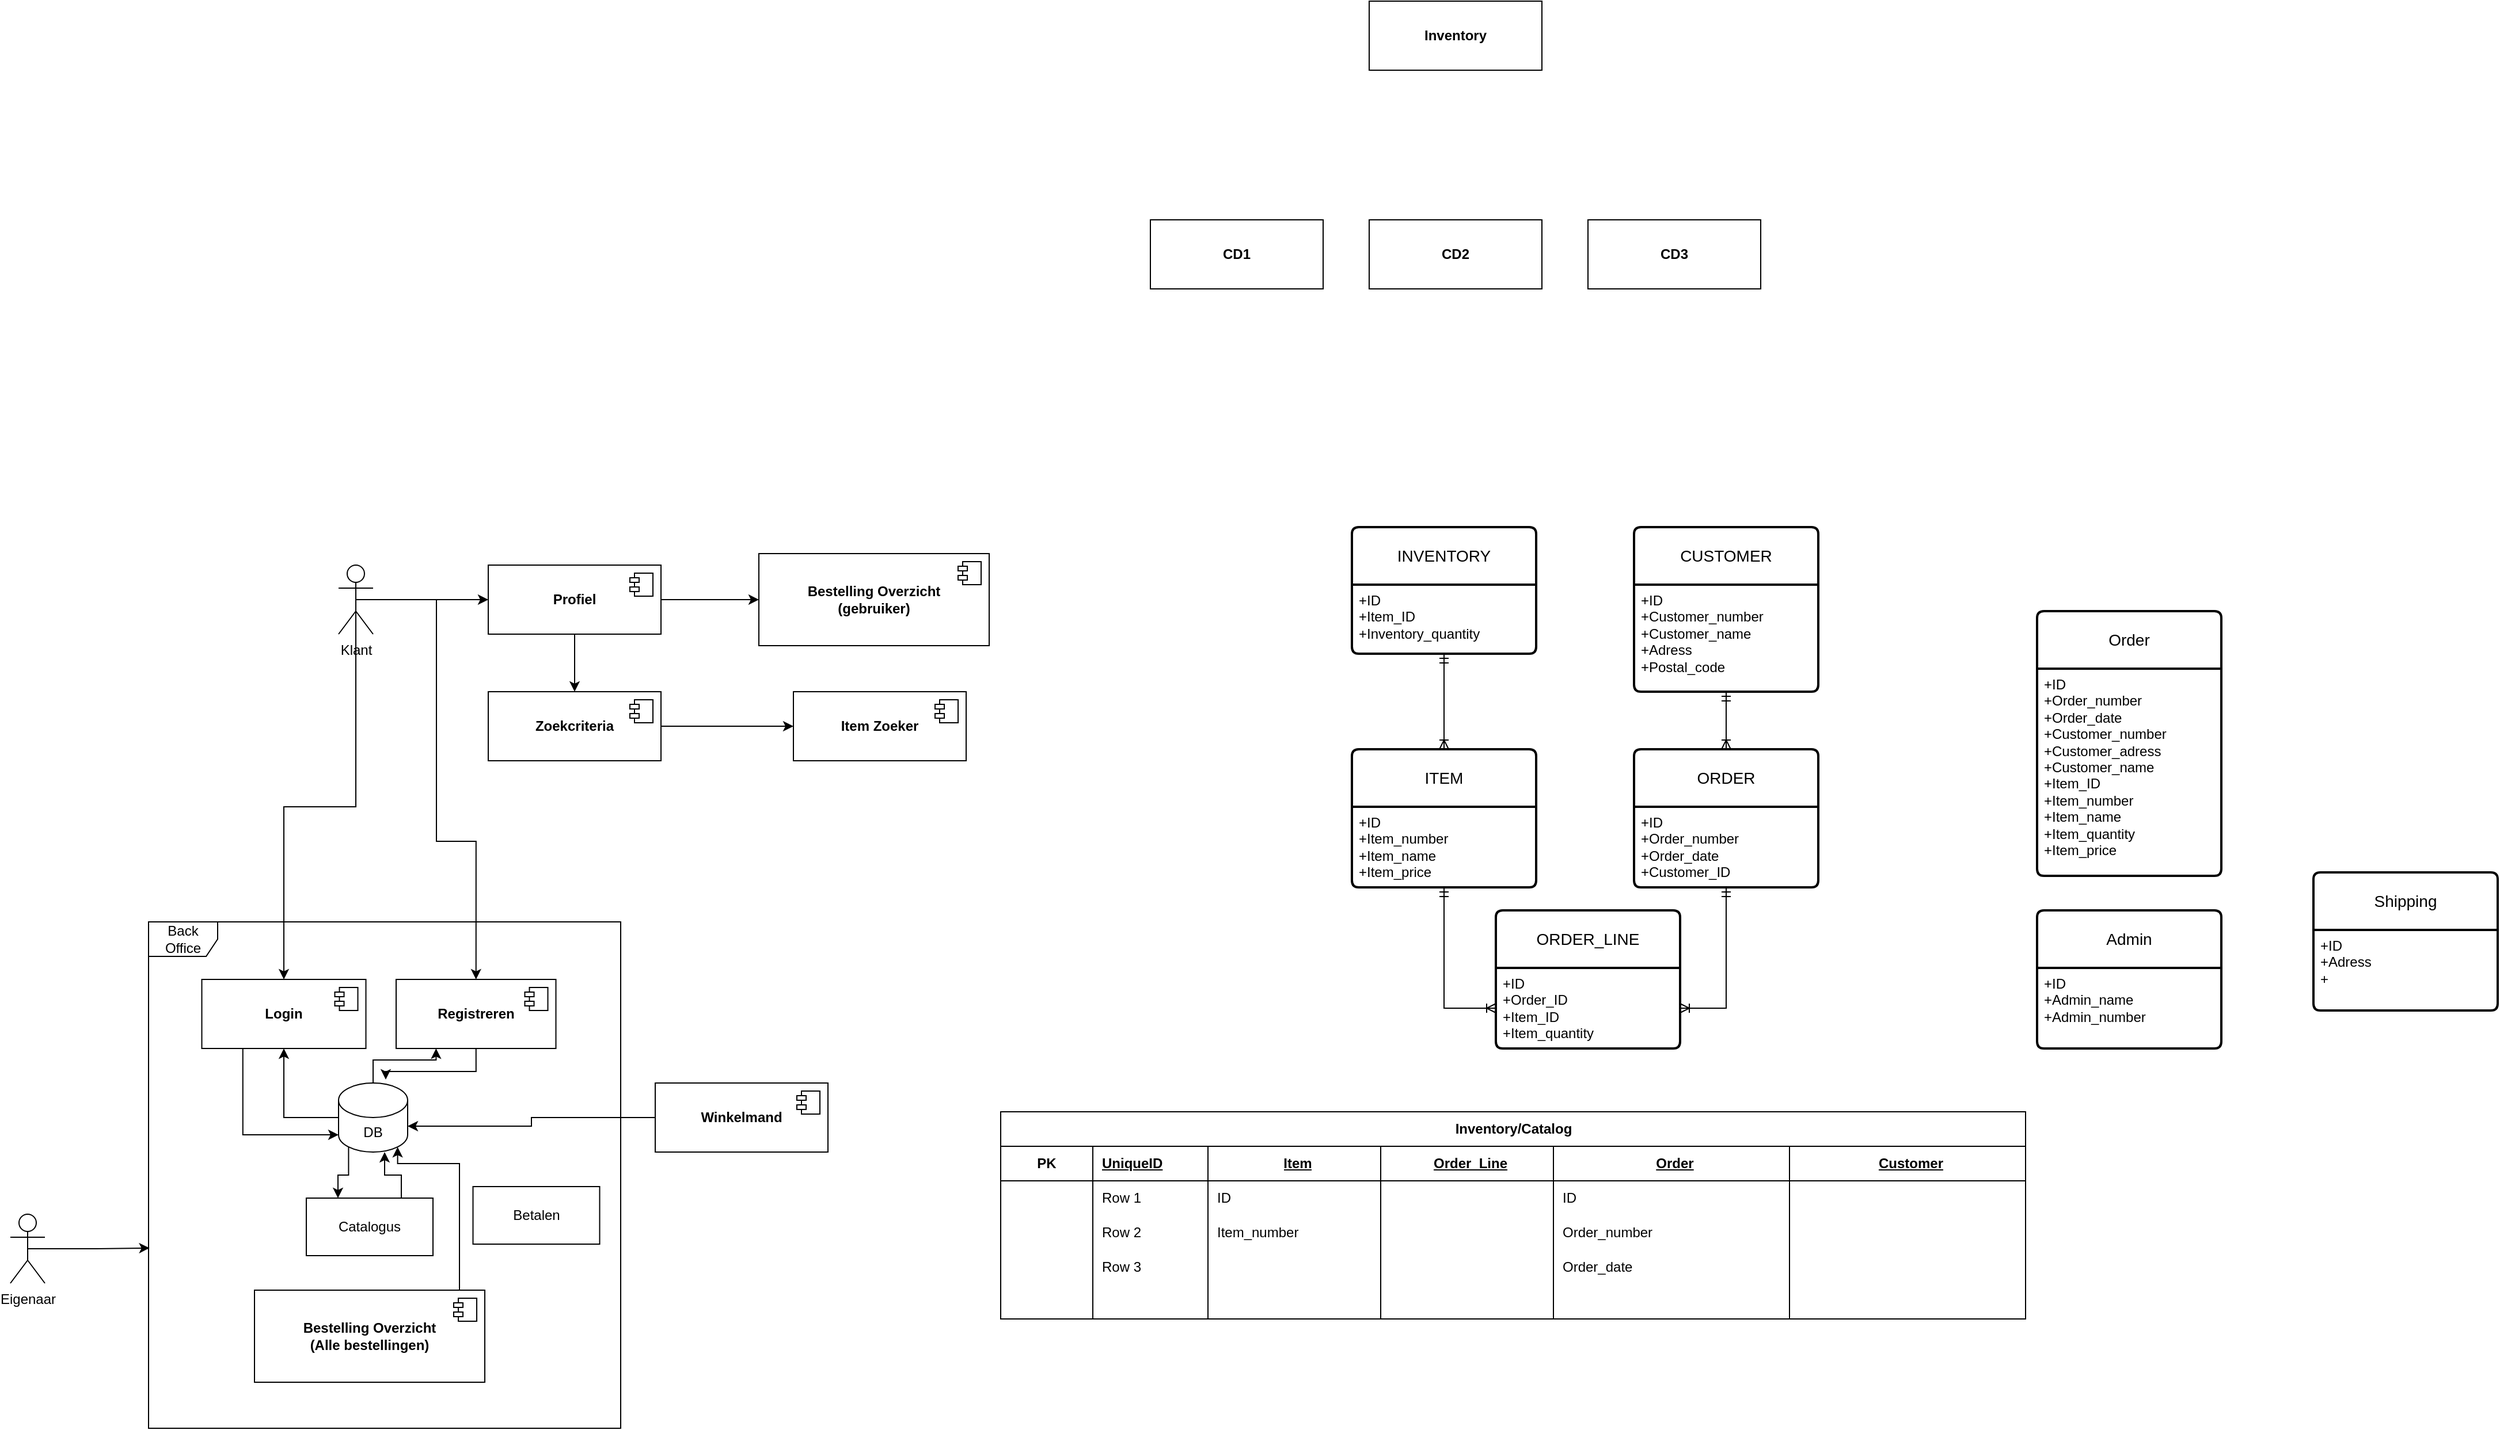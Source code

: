 <mxfile version="26.0.9">
  <diagram name="Page-1" id="MG5Rrk7wZsKE5ejhNIj8">
    <mxGraphModel dx="754" dy="1662" grid="1" gridSize="10" guides="1" tooltips="1" connect="1" arrows="1" fold="1" page="1" pageScale="1" pageWidth="850" pageHeight="1100" math="0" shadow="0">
      <root>
        <mxCell id="0" />
        <mxCell id="1" parent="0" />
        <mxCell id="qw8cflP6BqBoUnP9I9yA-62" style="edgeStyle=orthogonalEdgeStyle;rounded=0;orthogonalLoop=1;jettySize=auto;html=1;exitX=0.5;exitY=0.5;exitDx=0;exitDy=0;exitPerimeter=0;entryX=0;entryY=0.5;entryDx=0;entryDy=0;" parent="1" source="qw8cflP6BqBoUnP9I9yA-1" target="qw8cflP6BqBoUnP9I9yA-47" edge="1">
          <mxGeometry relative="1" as="geometry" />
        </mxCell>
        <mxCell id="qw8cflP6BqBoUnP9I9yA-67" style="edgeStyle=orthogonalEdgeStyle;rounded=0;orthogonalLoop=1;jettySize=auto;html=1;exitX=0.5;exitY=0.5;exitDx=0;exitDy=0;exitPerimeter=0;entryX=0.5;entryY=0;entryDx=0;entryDy=0;" parent="1" source="qw8cflP6BqBoUnP9I9yA-1" target="qw8cflP6BqBoUnP9I9yA-29" edge="1">
          <mxGeometry relative="1" as="geometry" />
        </mxCell>
        <mxCell id="qw8cflP6BqBoUnP9I9yA-68" style="edgeStyle=orthogonalEdgeStyle;rounded=0;orthogonalLoop=1;jettySize=auto;html=1;exitX=0.5;exitY=0.5;exitDx=0;exitDy=0;exitPerimeter=0;entryX=0.5;entryY=0;entryDx=0;entryDy=0;" parent="1" source="qw8cflP6BqBoUnP9I9yA-1" target="qw8cflP6BqBoUnP9I9yA-31" edge="1">
          <mxGeometry relative="1" as="geometry">
            <Array as="points">
              <mxPoint x="400" y="320" />
              <mxPoint x="400" y="530" />
              <mxPoint x="434" y="530" />
            </Array>
          </mxGeometry>
        </mxCell>
        <mxCell id="qw8cflP6BqBoUnP9I9yA-1" value="Klant" style="shape=umlActor;verticalLabelPosition=bottom;verticalAlign=top;html=1;outlineConnect=0;" parent="1" vertex="1">
          <mxGeometry x="315" y="290" width="30" height="60" as="geometry" />
        </mxCell>
        <mxCell id="qw8cflP6BqBoUnP9I9yA-12" value="Betalen" style="html=1;whiteSpace=wrap;" parent="1" vertex="1">
          <mxGeometry x="431.75" y="830" width="110" height="50" as="geometry" />
        </mxCell>
        <mxCell id="qw8cflP6BqBoUnP9I9yA-19" value="Eigenaar" style="shape=umlActor;verticalLabelPosition=bottom;verticalAlign=top;html=1;outlineConnect=0;" parent="1" vertex="1">
          <mxGeometry x="30" y="854" width="30" height="60" as="geometry" />
        </mxCell>
        <mxCell id="qw8cflP6BqBoUnP9I9yA-45" value="&lt;b&gt;Item Zoeker&lt;/b&gt;" style="html=1;dropTarget=0;whiteSpace=wrap;" parent="1" vertex="1">
          <mxGeometry x="710" y="400" width="150" height="60" as="geometry" />
        </mxCell>
        <mxCell id="qw8cflP6BqBoUnP9I9yA-46" value="" style="shape=module;jettyWidth=8;jettyHeight=4;" parent="qw8cflP6BqBoUnP9I9yA-45" vertex="1">
          <mxGeometry x="1" width="20" height="20" relative="1" as="geometry">
            <mxPoint x="-27" y="7" as="offset" />
          </mxGeometry>
        </mxCell>
        <mxCell id="qw8cflP6BqBoUnP9I9yA-59" style="edgeStyle=orthogonalEdgeStyle;rounded=0;orthogonalLoop=1;jettySize=auto;html=1;exitX=0.5;exitY=1;exitDx=0;exitDy=0;entryX=0.5;entryY=0;entryDx=0;entryDy=0;" parent="1" source="qw8cflP6BqBoUnP9I9yA-47" target="qw8cflP6BqBoUnP9I9yA-49" edge="1">
          <mxGeometry relative="1" as="geometry" />
        </mxCell>
        <mxCell id="qw8cflP6BqBoUnP9I9yA-61" style="edgeStyle=orthogonalEdgeStyle;rounded=0;orthogonalLoop=1;jettySize=auto;html=1;exitX=1;exitY=0.5;exitDx=0;exitDy=0;entryX=0;entryY=0.5;entryDx=0;entryDy=0;" parent="1" source="qw8cflP6BqBoUnP9I9yA-47" target="qw8cflP6BqBoUnP9I9yA-51" edge="1">
          <mxGeometry relative="1" as="geometry" />
        </mxCell>
        <mxCell id="qw8cflP6BqBoUnP9I9yA-47" value="&lt;b&gt;Profiel&lt;/b&gt;" style="html=1;dropTarget=0;whiteSpace=wrap;" parent="1" vertex="1">
          <mxGeometry x="445" y="290" width="150" height="60" as="geometry" />
        </mxCell>
        <mxCell id="qw8cflP6BqBoUnP9I9yA-48" value="" style="shape=module;jettyWidth=8;jettyHeight=4;" parent="qw8cflP6BqBoUnP9I9yA-47" vertex="1">
          <mxGeometry x="1" width="20" height="20" relative="1" as="geometry">
            <mxPoint x="-27" y="7" as="offset" />
          </mxGeometry>
        </mxCell>
        <mxCell id="qw8cflP6BqBoUnP9I9yA-66" value="" style="edgeStyle=orthogonalEdgeStyle;rounded=0;orthogonalLoop=1;jettySize=auto;html=1;" parent="1" source="qw8cflP6BqBoUnP9I9yA-49" target="qw8cflP6BqBoUnP9I9yA-45" edge="1">
          <mxGeometry relative="1" as="geometry" />
        </mxCell>
        <mxCell id="qw8cflP6BqBoUnP9I9yA-49" value="&lt;b&gt;Zoekcriteria&lt;/b&gt;" style="html=1;dropTarget=0;whiteSpace=wrap;" parent="1" vertex="1">
          <mxGeometry x="445" y="400" width="150" height="60" as="geometry" />
        </mxCell>
        <mxCell id="qw8cflP6BqBoUnP9I9yA-50" value="" style="shape=module;jettyWidth=8;jettyHeight=4;" parent="qw8cflP6BqBoUnP9I9yA-49" vertex="1">
          <mxGeometry x="1" width="20" height="20" relative="1" as="geometry">
            <mxPoint x="-27" y="7" as="offset" />
          </mxGeometry>
        </mxCell>
        <mxCell id="qw8cflP6BqBoUnP9I9yA-51" value="&lt;b&gt;Bestelling Overzicht&lt;/b&gt;&lt;div&gt;&lt;b&gt;(gebruiker)&lt;/b&gt;&lt;/div&gt;" style="html=1;dropTarget=0;whiteSpace=wrap;" parent="1" vertex="1">
          <mxGeometry x="680" y="280" width="200" height="80" as="geometry" />
        </mxCell>
        <mxCell id="qw8cflP6BqBoUnP9I9yA-52" value="" style="shape=module;jettyWidth=8;jettyHeight=4;" parent="qw8cflP6BqBoUnP9I9yA-51" vertex="1">
          <mxGeometry x="1" width="20" height="20" relative="1" as="geometry">
            <mxPoint x="-27" y="7" as="offset" />
          </mxGeometry>
        </mxCell>
        <mxCell id="qw8cflP6BqBoUnP9I9yA-54" value="&lt;b&gt;Winkelmand&lt;/b&gt;" style="html=1;dropTarget=0;whiteSpace=wrap;" parent="1" vertex="1">
          <mxGeometry x="590" y="740" width="150" height="60" as="geometry" />
        </mxCell>
        <mxCell id="qw8cflP6BqBoUnP9I9yA-55" value="" style="shape=module;jettyWidth=8;jettyHeight=4;" parent="qw8cflP6BqBoUnP9I9yA-54" vertex="1">
          <mxGeometry x="1" width="20" height="20" relative="1" as="geometry">
            <mxPoint x="-27" y="7" as="offset" />
          </mxGeometry>
        </mxCell>
        <mxCell id="qw8cflP6BqBoUnP9I9yA-56" value="&lt;b&gt;Bestelling Overzicht&lt;/b&gt;&lt;div&gt;&lt;b&gt;(Alle bestellingen)&lt;/b&gt;&lt;/div&gt;" style="html=1;dropTarget=0;whiteSpace=wrap;" parent="1" vertex="1">
          <mxGeometry x="242" y="920" width="200" height="80" as="geometry" />
        </mxCell>
        <mxCell id="qw8cflP6BqBoUnP9I9yA-57" value="" style="shape=module;jettyWidth=8;jettyHeight=4;" parent="qw8cflP6BqBoUnP9I9yA-56" vertex="1">
          <mxGeometry x="1" width="20" height="20" relative="1" as="geometry">
            <mxPoint x="-27" y="7" as="offset" />
          </mxGeometry>
        </mxCell>
        <mxCell id="qw8cflP6BqBoUnP9I9yA-63" style="edgeStyle=orthogonalEdgeStyle;rounded=0;orthogonalLoop=1;jettySize=auto;html=1;exitX=0.5;exitY=0.5;exitDx=0;exitDy=0;exitPerimeter=0;entryX=0.002;entryY=0.644;entryDx=0;entryDy=0;entryPerimeter=0;" parent="1" source="qw8cflP6BqBoUnP9I9yA-19" target="qw8cflP6BqBoUnP9I9yA-28" edge="1">
          <mxGeometry relative="1" as="geometry" />
        </mxCell>
        <mxCell id="qw8cflP6BqBoUnP9I9yA-28" value="Back Office" style="shape=umlFrame;whiteSpace=wrap;html=1;pointerEvents=0;container=0;" parent="1" vertex="1">
          <mxGeometry x="150" y="600" width="410" height="440" as="geometry" />
        </mxCell>
        <mxCell id="qw8cflP6BqBoUnP9I9yA-6" style="edgeStyle=orthogonalEdgeStyle;rounded=0;orthogonalLoop=1;jettySize=auto;html=1;exitX=0;exitY=0.5;exitDx=0;exitDy=0;exitPerimeter=0;entryX=0.5;entryY=1;entryDx=0;entryDy=0;" parent="1" source="qw8cflP6BqBoUnP9I9yA-4" target="qw8cflP6BqBoUnP9I9yA-29" edge="1">
          <mxGeometry relative="1" as="geometry">
            <mxPoint x="267.5" y="710" as="targetPoint" />
          </mxGeometry>
        </mxCell>
        <mxCell id="qw8cflP6BqBoUnP9I9yA-37" style="edgeStyle=orthogonalEdgeStyle;rounded=0;orthogonalLoop=1;jettySize=auto;html=1;exitX=0.5;exitY=0;exitDx=0;exitDy=0;exitPerimeter=0;entryX=0.25;entryY=1;entryDx=0;entryDy=0;" parent="1" source="qw8cflP6BqBoUnP9I9yA-4" target="qw8cflP6BqBoUnP9I9yA-31" edge="1">
          <mxGeometry relative="1" as="geometry">
            <Array as="points">
              <mxPoint x="345" y="720" />
              <mxPoint x="400" y="720" />
            </Array>
          </mxGeometry>
        </mxCell>
        <mxCell id="qw8cflP6BqBoUnP9I9yA-39" style="edgeStyle=orthogonalEdgeStyle;rounded=0;orthogonalLoop=1;jettySize=auto;html=1;exitX=0.145;exitY=1;exitDx=0;exitDy=-4.35;exitPerimeter=0;entryX=0.25;entryY=0;entryDx=0;entryDy=0;" parent="1" source="qw8cflP6BqBoUnP9I9yA-4" target="qw8cflP6BqBoUnP9I9yA-9" edge="1">
          <mxGeometry relative="1" as="geometry" />
        </mxCell>
        <mxCell id="qw8cflP6BqBoUnP9I9yA-4" value="DB" style="shape=cylinder3;whiteSpace=wrap;html=1;boundedLbl=1;backgroundOutline=1;size=15;container=0;" parent="1" vertex="1">
          <mxGeometry x="315" y="740" width="60" height="60" as="geometry" />
        </mxCell>
        <mxCell id="qw8cflP6BqBoUnP9I9yA-9" value="Catalogus" style="html=1;whiteSpace=wrap;container=0;" parent="1" vertex="1">
          <mxGeometry x="287" y="840" width="110" height="50" as="geometry" />
        </mxCell>
        <mxCell id="qw8cflP6BqBoUnP9I9yA-29" value="&lt;b&gt;Login&lt;/b&gt;" style="html=1;dropTarget=0;whiteSpace=wrap;container=0;" parent="1" vertex="1">
          <mxGeometry x="196.25" y="650" width="142.5" height="60" as="geometry" />
        </mxCell>
        <mxCell id="qw8cflP6BqBoUnP9I9yA-31" value="&lt;b&gt;Registreren&lt;/b&gt;" style="html=1;dropTarget=0;whiteSpace=wrap;container=0;" parent="1" vertex="1">
          <mxGeometry x="365" y="650" width="138.75" height="60" as="geometry" />
        </mxCell>
        <mxCell id="qw8cflP6BqBoUnP9I9yA-34" style="edgeStyle=orthogonalEdgeStyle;rounded=0;orthogonalLoop=1;jettySize=auto;html=1;exitX=0.25;exitY=1;exitDx=0;exitDy=0;entryX=0;entryY=1;entryDx=0;entryDy=-15;entryPerimeter=0;" parent="1" source="qw8cflP6BqBoUnP9I9yA-29" target="qw8cflP6BqBoUnP9I9yA-4" edge="1">
          <mxGeometry relative="1" as="geometry" />
        </mxCell>
        <mxCell id="qw8cflP6BqBoUnP9I9yA-38" style="edgeStyle=orthogonalEdgeStyle;rounded=0;orthogonalLoop=1;jettySize=auto;html=1;exitX=0.5;exitY=1;exitDx=0;exitDy=0;entryX=0.683;entryY=-0.05;entryDx=0;entryDy=0;entryPerimeter=0;" parent="1" source="qw8cflP6BqBoUnP9I9yA-31" target="qw8cflP6BqBoUnP9I9yA-4" edge="1">
          <mxGeometry relative="1" as="geometry" />
        </mxCell>
        <mxCell id="qw8cflP6BqBoUnP9I9yA-41" style="edgeStyle=orthogonalEdgeStyle;rounded=0;orthogonalLoop=1;jettySize=auto;html=1;exitX=0.75;exitY=0;exitDx=0;exitDy=0;entryX=0.667;entryY=1;entryDx=0;entryDy=0;entryPerimeter=0;" parent="1" source="qw8cflP6BqBoUnP9I9yA-9" target="qw8cflP6BqBoUnP9I9yA-4" edge="1">
          <mxGeometry relative="1" as="geometry" />
        </mxCell>
        <mxCell id="qw8cflP6BqBoUnP9I9yA-30" value="" style="shape=module;jettyWidth=8;jettyHeight=4;container=0;" parent="1" vertex="1">
          <mxGeometry x="311.75" y="657" width="20" height="20" as="geometry">
            <mxPoint x="-27" y="7" as="offset" />
          </mxGeometry>
        </mxCell>
        <mxCell id="qw8cflP6BqBoUnP9I9yA-32" value="" style="shape=module;jettyWidth=8;jettyHeight=4;container=0;" parent="1" vertex="1">
          <mxGeometry x="476.75" y="657" width="20" height="20" as="geometry">
            <mxPoint x="-27" y="7" as="offset" />
          </mxGeometry>
        </mxCell>
        <mxCell id="qw8cflP6BqBoUnP9I9yA-64" style="edgeStyle=orthogonalEdgeStyle;rounded=0;orthogonalLoop=1;jettySize=auto;html=1;exitX=0.75;exitY=0;exitDx=0;exitDy=0;entryX=0.855;entryY=1;entryDx=0;entryDy=-4.35;entryPerimeter=0;" parent="1" source="qw8cflP6BqBoUnP9I9yA-56" target="qw8cflP6BqBoUnP9I9yA-4" edge="1">
          <mxGeometry relative="1" as="geometry">
            <Array as="points">
              <mxPoint x="420" y="920" />
              <mxPoint x="420" y="810" />
              <mxPoint x="366" y="810" />
            </Array>
          </mxGeometry>
        </mxCell>
        <mxCell id="qw8cflP6BqBoUnP9I9yA-65" style="edgeStyle=orthogonalEdgeStyle;rounded=0;orthogonalLoop=1;jettySize=auto;html=1;exitX=0;exitY=0.5;exitDx=0;exitDy=0;entryX=1;entryY=0;entryDx=0;entryDy=37.5;entryPerimeter=0;" parent="1" source="qw8cflP6BqBoUnP9I9yA-54" target="qw8cflP6BqBoUnP9I9yA-4" edge="1">
          <mxGeometry relative="1" as="geometry" />
        </mxCell>
        <mxCell id="qw8cflP6BqBoUnP9I9yA-69" value="Inventory/Catalog" style="shape=table;startSize=30;container=1;collapsible=1;childLayout=tableLayout;fixedRows=1;rowLines=0;fontStyle=1;align=center;resizeLast=1;html=1;" parent="1" vertex="1">
          <mxGeometry x="890" y="765" width="890" height="180" as="geometry" />
        </mxCell>
        <mxCell id="qw8cflP6BqBoUnP9I9yA-70" value="" style="shape=tableRow;horizontal=0;startSize=0;swimlaneHead=0;swimlaneBody=0;fillColor=none;collapsible=0;dropTarget=0;points=[[0,0.5],[1,0.5]];portConstraint=eastwest;top=0;left=0;right=0;bottom=1;" parent="qw8cflP6BqBoUnP9I9yA-69" vertex="1">
          <mxGeometry y="30" width="890" height="30" as="geometry" />
        </mxCell>
        <mxCell id="qw8cflP6BqBoUnP9I9yA-71" value="PK" style="shape=partialRectangle;connectable=0;fillColor=none;top=0;left=0;bottom=0;right=0;fontStyle=1;overflow=hidden;whiteSpace=wrap;html=1;" parent="qw8cflP6BqBoUnP9I9yA-70" vertex="1">
          <mxGeometry width="80" height="30" as="geometry">
            <mxRectangle width="80" height="30" as="alternateBounds" />
          </mxGeometry>
        </mxCell>
        <mxCell id="qw8cflP6BqBoUnP9I9yA-72" value="UniqueID" style="shape=partialRectangle;connectable=0;fillColor=none;top=0;left=0;bottom=0;right=0;align=left;spacingLeft=6;fontStyle=5;overflow=hidden;whiteSpace=wrap;html=1;" parent="qw8cflP6BqBoUnP9I9yA-70" vertex="1">
          <mxGeometry x="80" width="100" height="30" as="geometry">
            <mxRectangle width="100" height="30" as="alternateBounds" />
          </mxGeometry>
        </mxCell>
        <mxCell id="Oo36s9xLoSjDQNCsUSOV-24" value="Item" style="shape=partialRectangle;connectable=0;fillColor=none;top=0;left=0;bottom=0;right=0;align=center;spacingLeft=6;fontStyle=5;overflow=hidden;whiteSpace=wrap;html=1;" vertex="1" parent="qw8cflP6BqBoUnP9I9yA-70">
          <mxGeometry x="180" width="150" height="30" as="geometry">
            <mxRectangle width="150" height="30" as="alternateBounds" />
          </mxGeometry>
        </mxCell>
        <mxCell id="Oo36s9xLoSjDQNCsUSOV-28" value="Order_Line" style="shape=partialRectangle;connectable=0;fillColor=none;top=0;left=0;bottom=0;right=0;align=center;spacingLeft=6;fontStyle=5;overflow=hidden;whiteSpace=wrap;html=1;" vertex="1" parent="qw8cflP6BqBoUnP9I9yA-70">
          <mxGeometry x="330" width="150" height="30" as="geometry">
            <mxRectangle width="150" height="30" as="alternateBounds" />
          </mxGeometry>
        </mxCell>
        <mxCell id="Oo36s9xLoSjDQNCsUSOV-32" value="Order" style="shape=partialRectangle;connectable=0;fillColor=none;top=0;left=0;bottom=0;right=0;align=center;spacingLeft=6;fontStyle=5;overflow=hidden;whiteSpace=wrap;html=1;" vertex="1" parent="qw8cflP6BqBoUnP9I9yA-70">
          <mxGeometry x="480" width="205" height="30" as="geometry">
            <mxRectangle width="205" height="30" as="alternateBounds" />
          </mxGeometry>
        </mxCell>
        <mxCell id="Oo36s9xLoSjDQNCsUSOV-36" value="Customer" style="shape=partialRectangle;connectable=0;fillColor=none;top=0;left=0;bottom=0;right=0;align=center;spacingLeft=6;fontStyle=5;overflow=hidden;whiteSpace=wrap;html=1;" vertex="1" parent="qw8cflP6BqBoUnP9I9yA-70">
          <mxGeometry x="685" width="205" height="30" as="geometry">
            <mxRectangle width="205" height="30" as="alternateBounds" />
          </mxGeometry>
        </mxCell>
        <mxCell id="qw8cflP6BqBoUnP9I9yA-73" value="" style="shape=tableRow;horizontal=0;startSize=0;swimlaneHead=0;swimlaneBody=0;fillColor=none;collapsible=0;dropTarget=0;points=[[0,0.5],[1,0.5]];portConstraint=eastwest;top=0;left=0;right=0;bottom=0;" parent="qw8cflP6BqBoUnP9I9yA-69" vertex="1">
          <mxGeometry y="60" width="890" height="30" as="geometry" />
        </mxCell>
        <mxCell id="qw8cflP6BqBoUnP9I9yA-74" value="" style="shape=partialRectangle;connectable=0;fillColor=none;top=0;left=0;bottom=0;right=0;editable=1;overflow=hidden;whiteSpace=wrap;html=1;" parent="qw8cflP6BqBoUnP9I9yA-73" vertex="1">
          <mxGeometry width="80" height="30" as="geometry">
            <mxRectangle width="80" height="30" as="alternateBounds" />
          </mxGeometry>
        </mxCell>
        <mxCell id="qw8cflP6BqBoUnP9I9yA-75" value="Row 1" style="shape=partialRectangle;connectable=0;fillColor=none;top=0;left=0;bottom=0;right=0;align=left;spacingLeft=6;overflow=hidden;whiteSpace=wrap;html=1;" parent="qw8cflP6BqBoUnP9I9yA-73" vertex="1">
          <mxGeometry x="80" width="100" height="30" as="geometry">
            <mxRectangle width="100" height="30" as="alternateBounds" />
          </mxGeometry>
        </mxCell>
        <mxCell id="Oo36s9xLoSjDQNCsUSOV-25" value="ID" style="shape=partialRectangle;connectable=0;fillColor=none;top=0;left=0;bottom=0;right=0;align=left;spacingLeft=6;overflow=hidden;whiteSpace=wrap;html=1;" vertex="1" parent="qw8cflP6BqBoUnP9I9yA-73">
          <mxGeometry x="180" width="150" height="30" as="geometry">
            <mxRectangle width="150" height="30" as="alternateBounds" />
          </mxGeometry>
        </mxCell>
        <mxCell id="Oo36s9xLoSjDQNCsUSOV-29" style="shape=partialRectangle;connectable=0;fillColor=none;top=0;left=0;bottom=0;right=0;align=left;spacingLeft=6;overflow=hidden;whiteSpace=wrap;html=1;" vertex="1" parent="qw8cflP6BqBoUnP9I9yA-73">
          <mxGeometry x="330" width="150" height="30" as="geometry">
            <mxRectangle width="150" height="30" as="alternateBounds" />
          </mxGeometry>
        </mxCell>
        <mxCell id="Oo36s9xLoSjDQNCsUSOV-33" value="ID" style="shape=partialRectangle;connectable=0;fillColor=none;top=0;left=0;bottom=0;right=0;align=left;spacingLeft=6;overflow=hidden;whiteSpace=wrap;html=1;" vertex="1" parent="qw8cflP6BqBoUnP9I9yA-73">
          <mxGeometry x="480" width="205" height="30" as="geometry">
            <mxRectangle width="205" height="30" as="alternateBounds" />
          </mxGeometry>
        </mxCell>
        <mxCell id="Oo36s9xLoSjDQNCsUSOV-37" style="shape=partialRectangle;connectable=0;fillColor=none;top=0;left=0;bottom=0;right=0;align=left;spacingLeft=6;overflow=hidden;whiteSpace=wrap;html=1;" vertex="1" parent="qw8cflP6BqBoUnP9I9yA-73">
          <mxGeometry x="685" width="205" height="30" as="geometry">
            <mxRectangle width="205" height="30" as="alternateBounds" />
          </mxGeometry>
        </mxCell>
        <mxCell id="qw8cflP6BqBoUnP9I9yA-76" value="" style="shape=tableRow;horizontal=0;startSize=0;swimlaneHead=0;swimlaneBody=0;fillColor=none;collapsible=0;dropTarget=0;points=[[0,0.5],[1,0.5]];portConstraint=eastwest;top=0;left=0;right=0;bottom=0;" parent="qw8cflP6BqBoUnP9I9yA-69" vertex="1">
          <mxGeometry y="90" width="890" height="30" as="geometry" />
        </mxCell>
        <mxCell id="qw8cflP6BqBoUnP9I9yA-77" value="" style="shape=partialRectangle;connectable=0;fillColor=none;top=0;left=0;bottom=0;right=0;editable=1;overflow=hidden;whiteSpace=wrap;html=1;" parent="qw8cflP6BqBoUnP9I9yA-76" vertex="1">
          <mxGeometry width="80" height="30" as="geometry">
            <mxRectangle width="80" height="30" as="alternateBounds" />
          </mxGeometry>
        </mxCell>
        <mxCell id="qw8cflP6BqBoUnP9I9yA-78" value="Row 2" style="shape=partialRectangle;connectable=0;fillColor=none;top=0;left=0;bottom=0;right=0;align=left;spacingLeft=6;overflow=hidden;whiteSpace=wrap;html=1;" parent="qw8cflP6BqBoUnP9I9yA-76" vertex="1">
          <mxGeometry x="80" width="100" height="30" as="geometry">
            <mxRectangle width="100" height="30" as="alternateBounds" />
          </mxGeometry>
        </mxCell>
        <mxCell id="Oo36s9xLoSjDQNCsUSOV-26" value="Item_number" style="shape=partialRectangle;connectable=0;fillColor=none;top=0;left=0;bottom=0;right=0;align=left;spacingLeft=6;overflow=hidden;whiteSpace=wrap;html=1;" vertex="1" parent="qw8cflP6BqBoUnP9I9yA-76">
          <mxGeometry x="180" width="150" height="30" as="geometry">
            <mxRectangle width="150" height="30" as="alternateBounds" />
          </mxGeometry>
        </mxCell>
        <mxCell id="Oo36s9xLoSjDQNCsUSOV-30" style="shape=partialRectangle;connectable=0;fillColor=none;top=0;left=0;bottom=0;right=0;align=left;spacingLeft=6;overflow=hidden;whiteSpace=wrap;html=1;" vertex="1" parent="qw8cflP6BqBoUnP9I9yA-76">
          <mxGeometry x="330" width="150" height="30" as="geometry">
            <mxRectangle width="150" height="30" as="alternateBounds" />
          </mxGeometry>
        </mxCell>
        <mxCell id="Oo36s9xLoSjDQNCsUSOV-34" value="Order_number" style="shape=partialRectangle;connectable=0;fillColor=none;top=0;left=0;bottom=0;right=0;align=left;spacingLeft=6;overflow=hidden;whiteSpace=wrap;html=1;" vertex="1" parent="qw8cflP6BqBoUnP9I9yA-76">
          <mxGeometry x="480" width="205" height="30" as="geometry">
            <mxRectangle width="205" height="30" as="alternateBounds" />
          </mxGeometry>
        </mxCell>
        <mxCell id="Oo36s9xLoSjDQNCsUSOV-38" style="shape=partialRectangle;connectable=0;fillColor=none;top=0;left=0;bottom=0;right=0;align=left;spacingLeft=6;overflow=hidden;whiteSpace=wrap;html=1;" vertex="1" parent="qw8cflP6BqBoUnP9I9yA-76">
          <mxGeometry x="685" width="205" height="30" as="geometry">
            <mxRectangle width="205" height="30" as="alternateBounds" />
          </mxGeometry>
        </mxCell>
        <mxCell id="qw8cflP6BqBoUnP9I9yA-79" value="" style="shape=tableRow;horizontal=0;startSize=0;swimlaneHead=0;swimlaneBody=0;fillColor=none;collapsible=0;dropTarget=0;points=[[0,0.5],[1,0.5]];portConstraint=eastwest;top=0;left=0;right=0;bottom=0;" parent="qw8cflP6BqBoUnP9I9yA-69" vertex="1">
          <mxGeometry y="120" width="890" height="30" as="geometry" />
        </mxCell>
        <mxCell id="qw8cflP6BqBoUnP9I9yA-80" value="" style="shape=partialRectangle;connectable=0;fillColor=none;top=0;left=0;bottom=0;right=0;editable=1;overflow=hidden;whiteSpace=wrap;html=1;" parent="qw8cflP6BqBoUnP9I9yA-79" vertex="1">
          <mxGeometry width="80" height="30" as="geometry">
            <mxRectangle width="80" height="30" as="alternateBounds" />
          </mxGeometry>
        </mxCell>
        <mxCell id="qw8cflP6BqBoUnP9I9yA-81" value="Row 3" style="shape=partialRectangle;connectable=0;fillColor=none;top=0;left=0;bottom=0;right=0;align=left;spacingLeft=6;overflow=hidden;whiteSpace=wrap;html=1;" parent="qw8cflP6BqBoUnP9I9yA-79" vertex="1">
          <mxGeometry x="80" width="100" height="30" as="geometry">
            <mxRectangle width="100" height="30" as="alternateBounds" />
          </mxGeometry>
        </mxCell>
        <mxCell id="Oo36s9xLoSjDQNCsUSOV-27" style="shape=partialRectangle;connectable=0;fillColor=none;top=0;left=0;bottom=0;right=0;align=left;spacingLeft=6;overflow=hidden;whiteSpace=wrap;html=1;" vertex="1" parent="qw8cflP6BqBoUnP9I9yA-79">
          <mxGeometry x="180" width="150" height="30" as="geometry">
            <mxRectangle width="150" height="30" as="alternateBounds" />
          </mxGeometry>
        </mxCell>
        <mxCell id="Oo36s9xLoSjDQNCsUSOV-31" style="shape=partialRectangle;connectable=0;fillColor=none;top=0;left=0;bottom=0;right=0;align=left;spacingLeft=6;overflow=hidden;whiteSpace=wrap;html=1;" vertex="1" parent="qw8cflP6BqBoUnP9I9yA-79">
          <mxGeometry x="330" width="150" height="30" as="geometry">
            <mxRectangle width="150" height="30" as="alternateBounds" />
          </mxGeometry>
        </mxCell>
        <mxCell id="Oo36s9xLoSjDQNCsUSOV-35" value="Order_date" style="shape=partialRectangle;connectable=0;fillColor=none;top=0;left=0;bottom=0;right=0;align=left;spacingLeft=6;overflow=hidden;whiteSpace=wrap;html=1;" vertex="1" parent="qw8cflP6BqBoUnP9I9yA-79">
          <mxGeometry x="480" width="205" height="30" as="geometry">
            <mxRectangle width="205" height="30" as="alternateBounds" />
          </mxGeometry>
        </mxCell>
        <mxCell id="Oo36s9xLoSjDQNCsUSOV-39" style="shape=partialRectangle;connectable=0;fillColor=none;top=0;left=0;bottom=0;right=0;align=left;spacingLeft=6;overflow=hidden;whiteSpace=wrap;html=1;" vertex="1" parent="qw8cflP6BqBoUnP9I9yA-79">
          <mxGeometry x="685" width="205" height="30" as="geometry">
            <mxRectangle width="205" height="30" as="alternateBounds" />
          </mxGeometry>
        </mxCell>
        <mxCell id="Oo36s9xLoSjDQNCsUSOV-40" style="shape=tableRow;horizontal=0;startSize=0;swimlaneHead=0;swimlaneBody=0;fillColor=none;collapsible=0;dropTarget=0;points=[[0,0.5],[1,0.5]];portConstraint=eastwest;top=0;left=0;right=0;bottom=0;" vertex="1" parent="qw8cflP6BqBoUnP9I9yA-69">
          <mxGeometry y="150" width="890" height="30" as="geometry" />
        </mxCell>
        <mxCell id="Oo36s9xLoSjDQNCsUSOV-41" style="shape=partialRectangle;connectable=0;fillColor=none;top=0;left=0;bottom=0;right=0;editable=1;overflow=hidden;whiteSpace=wrap;html=1;" vertex="1" parent="Oo36s9xLoSjDQNCsUSOV-40">
          <mxGeometry width="80" height="30" as="geometry">
            <mxRectangle width="80" height="30" as="alternateBounds" />
          </mxGeometry>
        </mxCell>
        <mxCell id="Oo36s9xLoSjDQNCsUSOV-42" style="shape=partialRectangle;connectable=0;fillColor=none;top=0;left=0;bottom=0;right=0;align=left;spacingLeft=6;overflow=hidden;whiteSpace=wrap;html=1;" vertex="1" parent="Oo36s9xLoSjDQNCsUSOV-40">
          <mxGeometry x="80" width="100" height="30" as="geometry">
            <mxRectangle width="100" height="30" as="alternateBounds" />
          </mxGeometry>
        </mxCell>
        <mxCell id="Oo36s9xLoSjDQNCsUSOV-43" style="shape=partialRectangle;connectable=0;fillColor=none;top=0;left=0;bottom=0;right=0;align=left;spacingLeft=6;overflow=hidden;whiteSpace=wrap;html=1;" vertex="1" parent="Oo36s9xLoSjDQNCsUSOV-40">
          <mxGeometry x="180" width="150" height="30" as="geometry">
            <mxRectangle width="150" height="30" as="alternateBounds" />
          </mxGeometry>
        </mxCell>
        <mxCell id="Oo36s9xLoSjDQNCsUSOV-44" style="shape=partialRectangle;connectable=0;fillColor=none;top=0;left=0;bottom=0;right=0;align=left;spacingLeft=6;overflow=hidden;whiteSpace=wrap;html=1;" vertex="1" parent="Oo36s9xLoSjDQNCsUSOV-40">
          <mxGeometry x="330" width="150" height="30" as="geometry">
            <mxRectangle width="150" height="30" as="alternateBounds" />
          </mxGeometry>
        </mxCell>
        <mxCell id="Oo36s9xLoSjDQNCsUSOV-45" style="shape=partialRectangle;connectable=0;fillColor=none;top=0;left=0;bottom=0;right=0;align=left;spacingLeft=6;overflow=hidden;whiteSpace=wrap;html=1;" vertex="1" parent="Oo36s9xLoSjDQNCsUSOV-40">
          <mxGeometry x="480" width="205" height="30" as="geometry">
            <mxRectangle width="205" height="30" as="alternateBounds" />
          </mxGeometry>
        </mxCell>
        <mxCell id="Oo36s9xLoSjDQNCsUSOV-46" style="shape=partialRectangle;connectable=0;fillColor=none;top=0;left=0;bottom=0;right=0;align=left;spacingLeft=6;overflow=hidden;whiteSpace=wrap;html=1;" vertex="1" parent="Oo36s9xLoSjDQNCsUSOV-40">
          <mxGeometry x="685" width="205" height="30" as="geometry">
            <mxRectangle width="205" height="30" as="alternateBounds" />
          </mxGeometry>
        </mxCell>
        <mxCell id="qw8cflP6BqBoUnP9I9yA-82" value="Shipping" style="swimlane;childLayout=stackLayout;horizontal=1;startSize=50;horizontalStack=0;rounded=1;fontSize=14;fontStyle=0;strokeWidth=2;resizeParent=0;resizeLast=1;shadow=0;dashed=0;align=center;arcSize=4;whiteSpace=wrap;html=1;" parent="1" vertex="1">
          <mxGeometry x="2030" y="557" width="160" height="120" as="geometry" />
        </mxCell>
        <mxCell id="qw8cflP6BqBoUnP9I9yA-83" value="+ID&lt;br&gt;+Adress&lt;div&gt;+&lt;/div&gt;" style="align=left;strokeColor=none;fillColor=none;spacingLeft=4;fontSize=12;verticalAlign=top;resizable=0;rotatable=0;part=1;html=1;" parent="qw8cflP6BqBoUnP9I9yA-82" vertex="1">
          <mxGeometry y="50" width="160" height="70" as="geometry" />
        </mxCell>
        <mxCell id="qw8cflP6BqBoUnP9I9yA-84" value="ITEM" style="swimlane;childLayout=stackLayout;horizontal=1;startSize=50;horizontalStack=0;rounded=1;fontSize=14;fontStyle=0;strokeWidth=2;resizeParent=0;resizeLast=1;shadow=0;dashed=0;align=center;arcSize=4;whiteSpace=wrap;html=1;" parent="1" vertex="1">
          <mxGeometry x="1195" y="450" width="160" height="120" as="geometry" />
        </mxCell>
        <mxCell id="qw8cflP6BqBoUnP9I9yA-85" value="+ID&lt;div&gt;+Item_number&lt;br&gt;+Item_name&lt;br&gt;&lt;div&gt;+Item_price&lt;/div&gt;&lt;/div&gt;" style="align=left;strokeColor=none;fillColor=none;spacingLeft=4;fontSize=12;verticalAlign=top;resizable=0;rotatable=0;part=1;html=1;" parent="qw8cflP6BqBoUnP9I9yA-84" vertex="1">
          <mxGeometry y="50" width="160" height="70" as="geometry" />
        </mxCell>
        <mxCell id="qw8cflP6BqBoUnP9I9yA-87" value="Order" style="swimlane;childLayout=stackLayout;horizontal=1;startSize=50;horizontalStack=0;rounded=1;fontSize=14;fontStyle=0;strokeWidth=2;resizeParent=0;resizeLast=1;shadow=0;dashed=0;align=center;arcSize=4;whiteSpace=wrap;html=1;" parent="1" vertex="1">
          <mxGeometry x="1790" y="330" width="160" height="230" as="geometry" />
        </mxCell>
        <mxCell id="qw8cflP6BqBoUnP9I9yA-88" value="+ID&lt;br&gt;+Order_number&lt;div&gt;+Order_date&lt;br&gt;+Customer_number&lt;div&gt;&lt;div&gt;+Customer_adress&lt;/div&gt;&lt;div&gt;+Customer_name&lt;/div&gt;&lt;div&gt;+Item_ID&lt;/div&gt;&lt;div&gt;+Item_number&lt;/div&gt;&lt;div&gt;+Item_name&lt;/div&gt;&lt;div&gt;+Item_quantity&lt;/div&gt;&lt;div&gt;+Item_price&lt;/div&gt;&lt;div&gt;&lt;br&gt;&lt;/div&gt;&lt;/div&gt;&lt;/div&gt;" style="align=left;strokeColor=none;fillColor=none;spacingLeft=4;fontSize=12;verticalAlign=top;resizable=0;rotatable=0;part=1;html=1;" parent="qw8cflP6BqBoUnP9I9yA-87" vertex="1">
          <mxGeometry y="50" width="160" height="180" as="geometry" />
        </mxCell>
        <mxCell id="qw8cflP6BqBoUnP9I9yA-89" value="CUSTOMER" style="swimlane;childLayout=stackLayout;horizontal=1;startSize=50;horizontalStack=0;rounded=1;fontSize=14;fontStyle=0;strokeWidth=2;resizeParent=0;resizeLast=1;shadow=0;dashed=0;align=center;arcSize=4;whiteSpace=wrap;html=1;" parent="1" vertex="1">
          <mxGeometry x="1440" y="257" width="160" height="143" as="geometry" />
        </mxCell>
        <mxCell id="qw8cflP6BqBoUnP9I9yA-90" value="+ID&lt;br&gt;+Customer_number&lt;br&gt;+Customer_name&lt;div&gt;+Adress&lt;/div&gt;&lt;div&gt;+Postal_code&lt;/div&gt;&lt;div&gt;&lt;br&gt;&lt;/div&gt;" style="align=left;strokeColor=none;fillColor=none;spacingLeft=4;fontSize=12;verticalAlign=top;resizable=0;rotatable=0;part=1;html=1;" parent="qw8cflP6BqBoUnP9I9yA-89" vertex="1">
          <mxGeometry y="50" width="160" height="93" as="geometry" />
        </mxCell>
        <mxCell id="qw8cflP6BqBoUnP9I9yA-91" value="Admin" style="swimlane;childLayout=stackLayout;horizontal=1;startSize=50;horizontalStack=0;rounded=1;fontSize=14;fontStyle=0;strokeWidth=2;resizeParent=0;resizeLast=1;shadow=0;dashed=0;align=center;arcSize=4;whiteSpace=wrap;html=1;" parent="1" vertex="1">
          <mxGeometry x="1790" y="590" width="160" height="120" as="geometry">
            <mxRectangle x="1600" y="490" width="80" height="50" as="alternateBounds" />
          </mxGeometry>
        </mxCell>
        <mxCell id="qw8cflP6BqBoUnP9I9yA-92" value="+ID&lt;br&gt;+Admin_name&lt;br&gt;+Admin_number" style="align=left;strokeColor=none;fillColor=none;spacingLeft=4;fontSize=12;verticalAlign=top;resizable=0;rotatable=0;part=1;html=1;" parent="qw8cflP6BqBoUnP9I9yA-91" vertex="1">
          <mxGeometry y="50" width="160" height="70" as="geometry" />
        </mxCell>
        <mxCell id="Oo36s9xLoSjDQNCsUSOV-13" style="edgeStyle=orthogonalEdgeStyle;rounded=0;orthogonalLoop=1;jettySize=auto;html=1;exitX=0.5;exitY=0;exitDx=0;exitDy=0;entryX=0.5;entryY=1;entryDx=0;entryDy=0;endArrow=ERmandOne;endFill=0;startArrow=ERoneToMany;startFill=0;" edge="1" parent="1" source="Oo36s9xLoSjDQNCsUSOV-5" target="qw8cflP6BqBoUnP9I9yA-90">
          <mxGeometry relative="1" as="geometry" />
        </mxCell>
        <mxCell id="Oo36s9xLoSjDQNCsUSOV-5" value="ORDER" style="swimlane;childLayout=stackLayout;horizontal=1;startSize=50;horizontalStack=0;rounded=1;fontSize=14;fontStyle=0;strokeWidth=2;resizeParent=0;resizeLast=1;shadow=0;dashed=0;align=center;arcSize=4;whiteSpace=wrap;html=1;" vertex="1" parent="1">
          <mxGeometry x="1440" y="450" width="160" height="120" as="geometry" />
        </mxCell>
        <mxCell id="Oo36s9xLoSjDQNCsUSOV-6" value="+ID&lt;br&gt;+Order_number&lt;div&gt;+Order_date&lt;br&gt;+Customer_ID&lt;/div&gt;" style="align=left;strokeColor=none;fillColor=none;spacingLeft=4;fontSize=12;verticalAlign=top;resizable=0;rotatable=0;part=1;html=1;" vertex="1" parent="Oo36s9xLoSjDQNCsUSOV-5">
          <mxGeometry y="50" width="160" height="70" as="geometry" />
        </mxCell>
        <mxCell id="Oo36s9xLoSjDQNCsUSOV-19" style="edgeStyle=orthogonalEdgeStyle;rounded=0;orthogonalLoop=1;jettySize=auto;html=1;exitX=1;exitY=0.5;exitDx=0;exitDy=0;entryX=0.5;entryY=1;entryDx=0;entryDy=0;endArrow=ERmandOne;endFill=0;startArrow=ERoneToMany;startFill=0;" edge="1" parent="1" source="Oo36s9xLoSjDQNCsUSOV-21" target="Oo36s9xLoSjDQNCsUSOV-6">
          <mxGeometry relative="1" as="geometry">
            <mxPoint x="1480" y="737" as="sourcePoint" />
          </mxGeometry>
        </mxCell>
        <mxCell id="Oo36s9xLoSjDQNCsUSOV-18" style="edgeStyle=orthogonalEdgeStyle;rounded=0;orthogonalLoop=1;jettySize=auto;html=1;exitX=0.5;exitY=1;exitDx=0;exitDy=0;entryX=0;entryY=0.5;entryDx=0;entryDy=0;endArrow=ERoneToMany;endFill=0;startArrow=ERmandOne;startFill=0;" edge="1" parent="1" source="qw8cflP6BqBoUnP9I9yA-85" target="Oo36s9xLoSjDQNCsUSOV-21">
          <mxGeometry relative="1" as="geometry">
            <mxPoint x="1320" y="737" as="targetPoint" />
          </mxGeometry>
        </mxCell>
        <mxCell id="Oo36s9xLoSjDQNCsUSOV-20" value="ORDER_LINE" style="swimlane;childLayout=stackLayout;horizontal=1;startSize=50;horizontalStack=0;rounded=1;fontSize=14;fontStyle=0;strokeWidth=2;resizeParent=0;resizeLast=1;shadow=0;dashed=0;align=center;arcSize=4;whiteSpace=wrap;html=1;" vertex="1" parent="1">
          <mxGeometry x="1320" y="590" width="160" height="120" as="geometry" />
        </mxCell>
        <mxCell id="Oo36s9xLoSjDQNCsUSOV-21" value="+ID&lt;br&gt;+Order_ID&lt;div&gt;+Item_ID&lt;/div&gt;&lt;div&gt;+Item_quantity&lt;/div&gt;&lt;div&gt;&lt;br&gt;&lt;/div&gt;" style="align=left;strokeColor=none;fillColor=none;spacingLeft=4;fontSize=12;verticalAlign=top;resizable=0;rotatable=0;part=1;html=1;" vertex="1" parent="Oo36s9xLoSjDQNCsUSOV-20">
          <mxGeometry y="50" width="160" height="70" as="geometry" />
        </mxCell>
        <mxCell id="Oo36s9xLoSjDQNCsUSOV-47" value="INVENTORY" style="swimlane;childLayout=stackLayout;horizontal=1;startSize=50;horizontalStack=0;rounded=1;fontSize=14;fontStyle=0;strokeWidth=2;resizeParent=0;resizeLast=1;shadow=0;dashed=0;align=center;arcSize=4;whiteSpace=wrap;html=1;" vertex="1" parent="1">
          <mxGeometry x="1195" y="257" width="160" height="110" as="geometry" />
        </mxCell>
        <mxCell id="Oo36s9xLoSjDQNCsUSOV-48" value="+ID&lt;br&gt;+Item_ID&lt;br&gt;&lt;div&gt;&lt;div&gt;+Inventory_quantity&lt;/div&gt;&lt;div&gt;&lt;br&gt;&lt;/div&gt;&lt;/div&gt;" style="align=left;strokeColor=none;fillColor=none;spacingLeft=4;fontSize=12;verticalAlign=top;resizable=0;rotatable=0;part=1;html=1;" vertex="1" parent="Oo36s9xLoSjDQNCsUSOV-47">
          <mxGeometry y="50" width="160" height="60" as="geometry" />
        </mxCell>
        <mxCell id="Oo36s9xLoSjDQNCsUSOV-49" style="edgeStyle=orthogonalEdgeStyle;rounded=0;orthogonalLoop=1;jettySize=auto;html=1;exitX=0.5;exitY=1;exitDx=0;exitDy=0;entryX=0.5;entryY=0;entryDx=0;entryDy=0;endArrow=ERoneToMany;endFill=0;startArrow=ERmandOne;startFill=0;" edge="1" parent="1" source="Oo36s9xLoSjDQNCsUSOV-48" target="qw8cflP6BqBoUnP9I9yA-84">
          <mxGeometry relative="1" as="geometry">
            <mxPoint x="1275" y="290" as="targetPoint" />
          </mxGeometry>
        </mxCell>
        <mxCell id="Oo36s9xLoSjDQNCsUSOV-50" value="&lt;b&gt;Inventory&lt;/b&gt;" style="html=1;dropTarget=0;whiteSpace=wrap;" vertex="1" parent="1">
          <mxGeometry x="1210" y="-200" width="150" height="60" as="geometry" />
        </mxCell>
        <mxCell id="Oo36s9xLoSjDQNCsUSOV-52" value="&lt;b&gt;CD1&lt;/b&gt;" style="html=1;dropTarget=0;whiteSpace=wrap;" vertex="1" parent="1">
          <mxGeometry x="1020" y="-10" width="150" height="60" as="geometry" />
        </mxCell>
        <mxCell id="Oo36s9xLoSjDQNCsUSOV-53" value="&lt;b&gt;CD2&lt;/b&gt;" style="html=1;dropTarget=0;whiteSpace=wrap;" vertex="1" parent="1">
          <mxGeometry x="1210" y="-10" width="150" height="60" as="geometry" />
        </mxCell>
        <mxCell id="Oo36s9xLoSjDQNCsUSOV-54" value="&lt;b&gt;CD3&lt;/b&gt;" style="html=1;dropTarget=0;whiteSpace=wrap;" vertex="1" parent="1">
          <mxGeometry x="1400" y="-10" width="150" height="60" as="geometry" />
        </mxCell>
      </root>
    </mxGraphModel>
  </diagram>
</mxfile>

